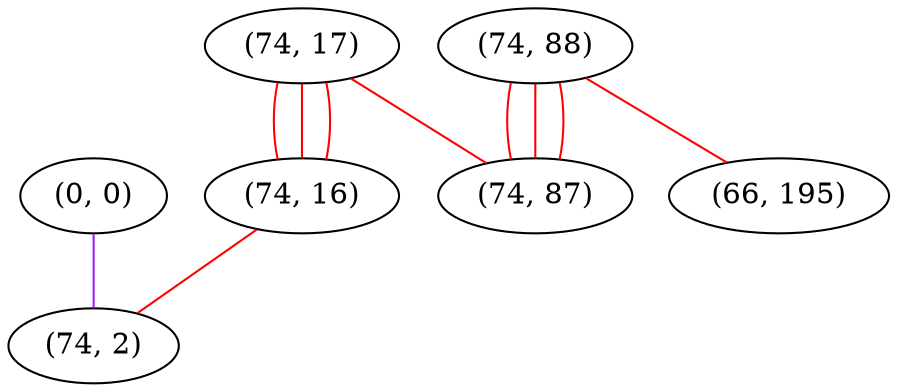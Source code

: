 graph "" {
"(0, 0)";
"(74, 17)";
"(74, 16)";
"(74, 88)";
"(66, 195)";
"(74, 87)";
"(74, 2)";
"(0, 0)" -- "(74, 2)"  [color=purple, key=0, weight=4];
"(74, 17)" -- "(74, 87)"  [color=red, key=0, weight=1];
"(74, 17)" -- "(74, 16)"  [color=red, key=0, weight=1];
"(74, 17)" -- "(74, 16)"  [color=red, key=1, weight=1];
"(74, 17)" -- "(74, 16)"  [color=red, key=2, weight=1];
"(74, 16)" -- "(74, 2)"  [color=red, key=0, weight=1];
"(74, 88)" -- "(74, 87)"  [color=red, key=0, weight=1];
"(74, 88)" -- "(74, 87)"  [color=red, key=1, weight=1];
"(74, 88)" -- "(74, 87)"  [color=red, key=2, weight=1];
"(74, 88)" -- "(66, 195)"  [color=red, key=0, weight=1];
}
